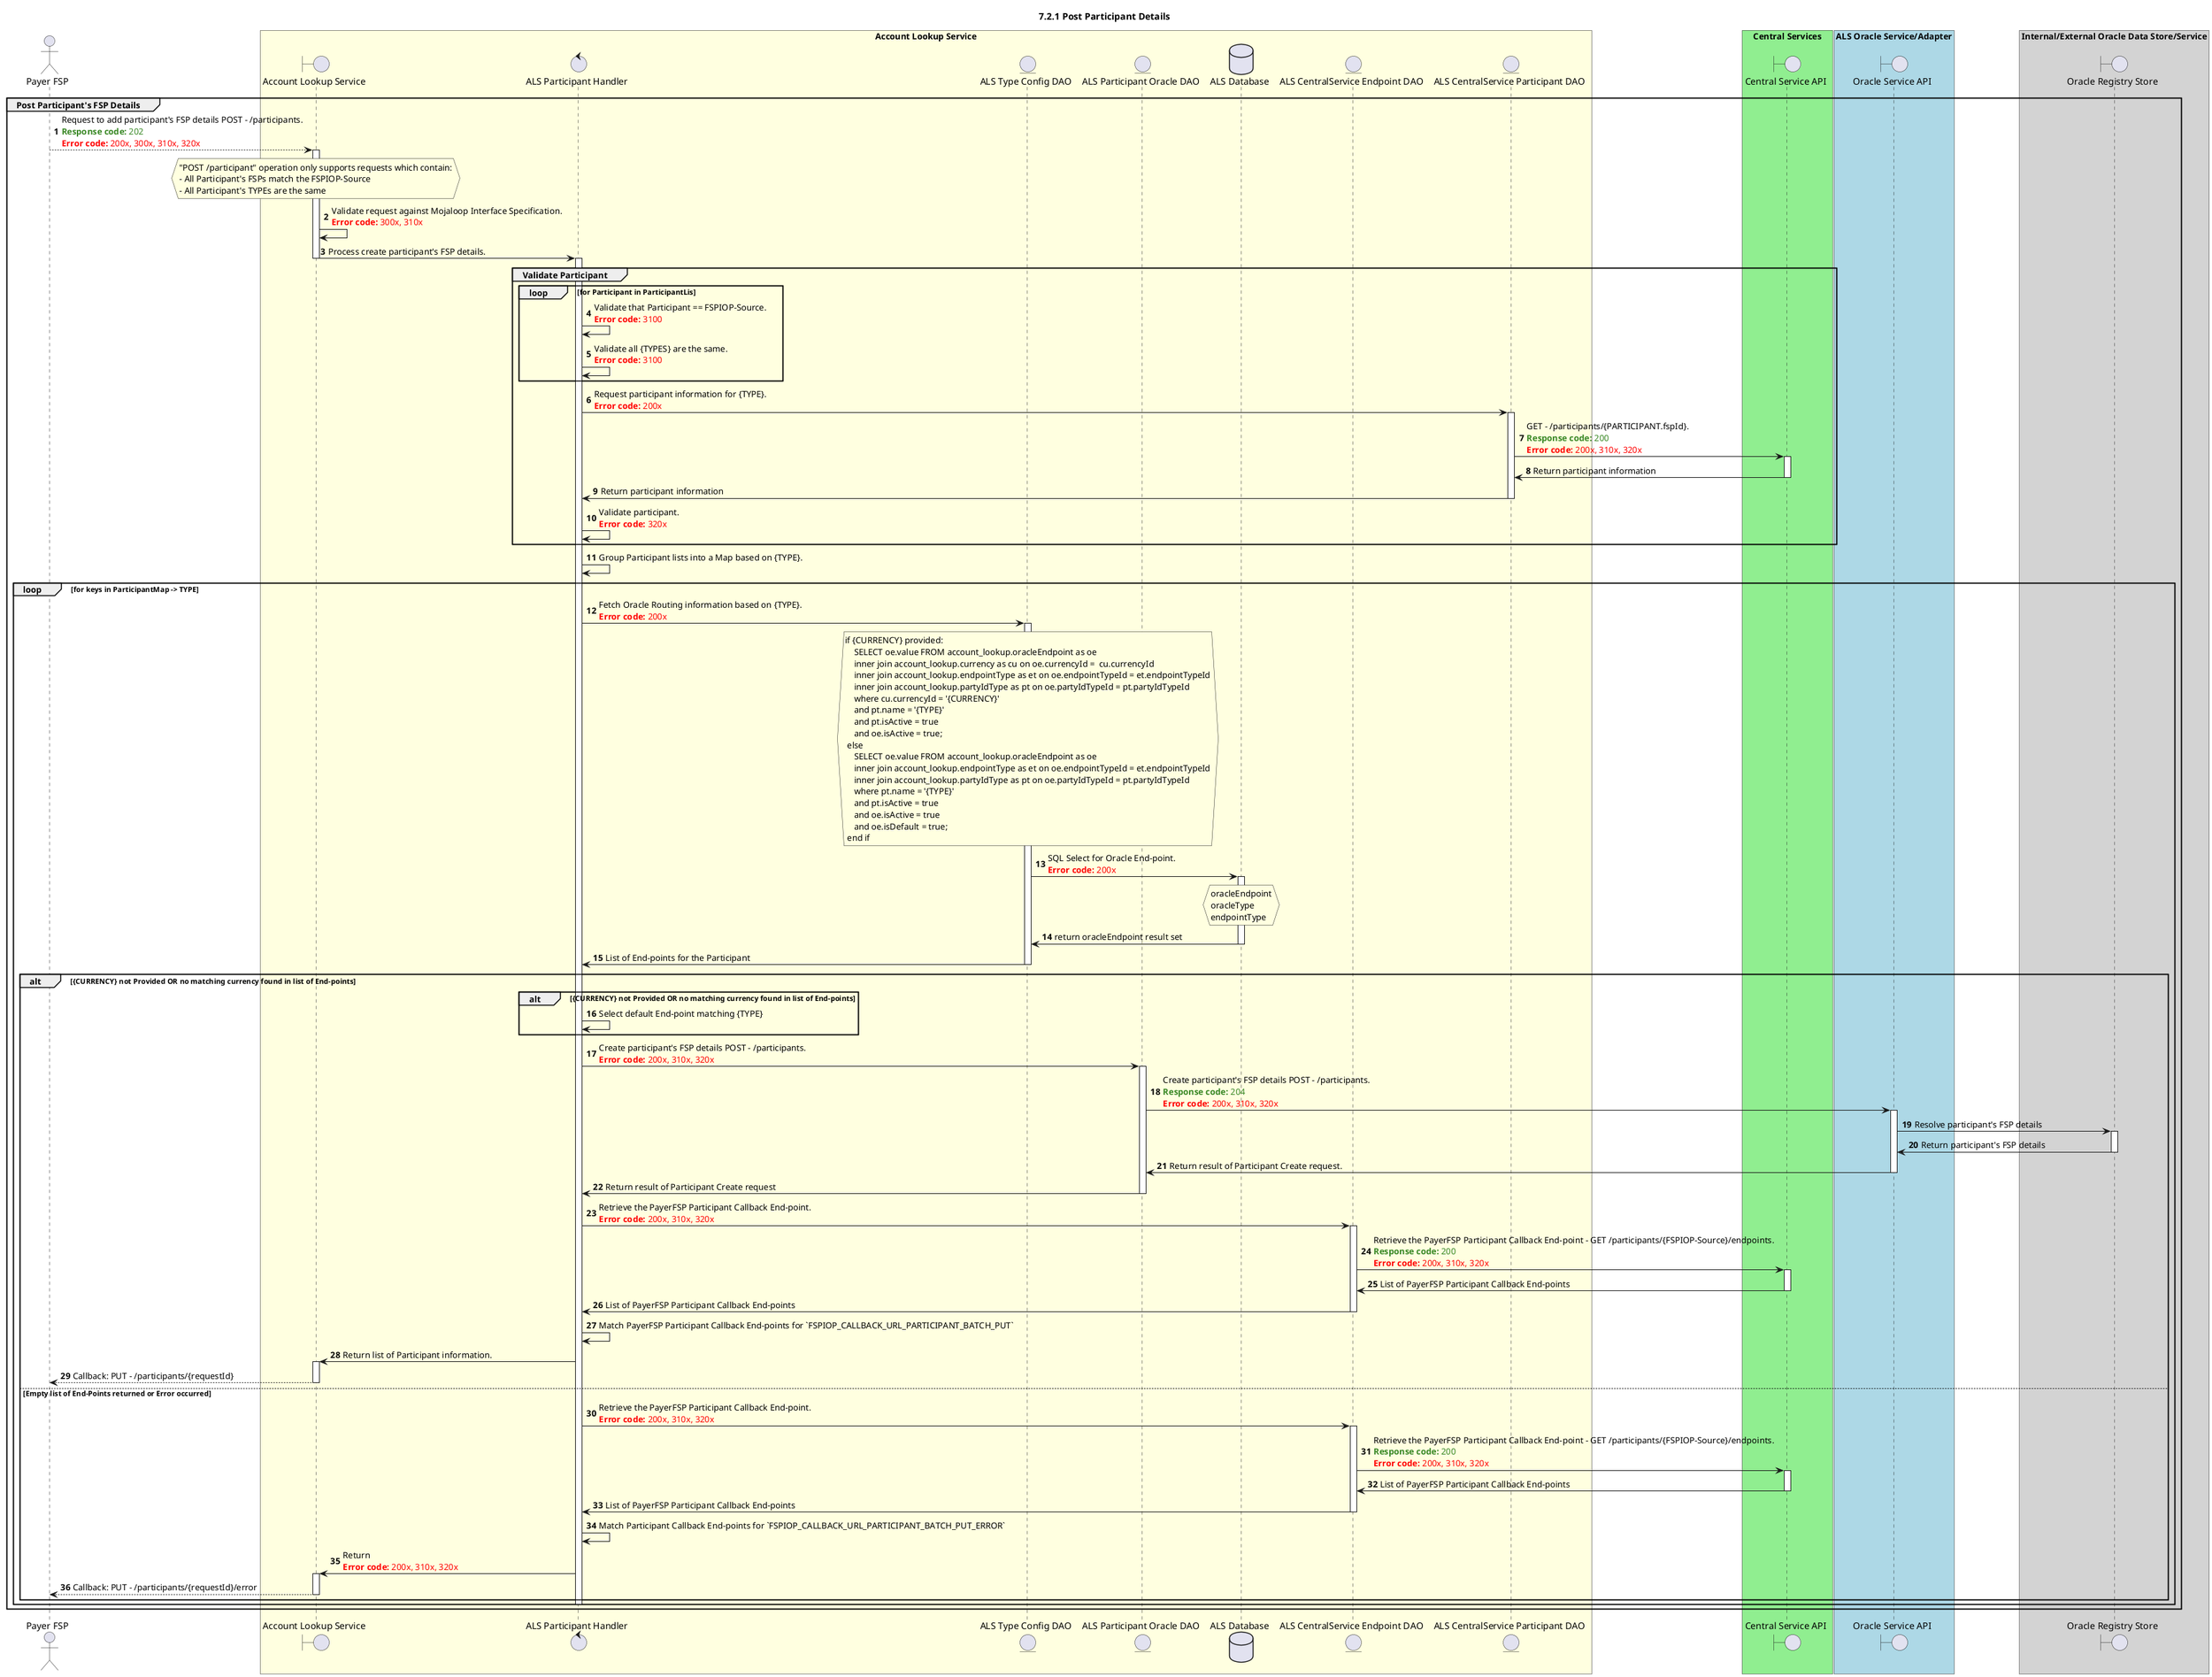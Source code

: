 /'*****
 License
 --------------
 Copyright © 2017 Bill & Melinda Gates Foundation
 The Mojaloop files are made available by the Bill & Melinda Gates Foundation under the Apache License, Version 2.0 (the "License") and you may not use these files except in compliance with the License. You may obtain a copy of the License at
 http://www.apache.org/licenses/LICENSE-2.0
 Unless required by applicable law or agreed to in writing, the Mojaloop files are distributed on an "AS IS" BASIS, WITHOUT WARRANTIES OR CONDITIONS OF ANY KIND, either express or implied. See the License for the specific language governing permissions and limitations under the License.
 Contributors
 --------------
 This is the official list of the Mojaloop project contributors for this file.
 Names of the original copyright holders (individuals or organizations)
 should be listed with a '*' in the first column. People who have
 contributed from an organization can be listed under the organization
 that actually holds the copyright for their contributions (see the
 Gates Foundation organization for an example). Those individuals should have
 their names indented and be marked with a '-'. Email address can be added
 optionally within square brackets <email>.
 * Gates Foundation
 - Name Surname <name.surname@gatesfoundation.com>

 * Rajiv Mothilal <rajiv.mothilal@modusbox.com>
 --------------
 ******'/


@startuml
' declate title
title 7.2.1 Post Participant Details

autonumber
' Actor Keys:
' boundary - APIs/Interfaces, etc
' entity - Database Access Objects
' database - Database Persistance Store

' declare actors
actor "Payer FSP" as PAYER_FSP
boundary "Account Lookup Service" as ALS_API
control "ALS Participant Handler" as ALS_PARTICIPANT_HANDLER
entity "ALS Type Config DAO" as ALS_TYPE_ENDPOINT_CONFIG_DAO
entity "ALS CentralService Endpoint DAO" as ALS_CENTRALSERVICE_ENDPOINT_CONFIG_DAO
entity "ALS CentralService Participant DAO" as ALS_CENTRALSERVICE_PARTICIPANT_DAO
entity "ALS Participant Oracle DAO" as ALS_PARTICIPANT_ORACLE_DAO
database "ALS Database" as ALS_DB
boundary "Oracle Service API" as ORACLE_API
boundary "Oracle Registry Store" as ORACLE_STORE
boundary "Central Service API" as CENTRALSERVICE_API

box "Account Lookup Service" #LightYellow
participant ALS_API
participant ALS_PARTICIPANT_HANDLER
participant ALS_TYPE_ENDPOINT_CONFIG_DAO
participant ALS_PARTICIPANT_ORACLE_DAO
participant ALS_DB
participant ALS_CENTRALSERVICE_ENDPOINT_CONFIG_DAO
participant ALS_CENTRALSERVICE_PARTICIPANT_DAO
end box

box "Central Services" #LightGreen
participant CENTRALSERVICE_API
end box

box "ALS Oracle Service/Adapter" #LightBlue
participant ORACLE_API
end box

box "Internal/External Oracle Data Store/Service" #LightGrey
participant ORACLE_STORE
end box

' START OF FLOW

group Post Participant's FSP Details
    PAYER_FSP --> ALS_API: Request to add participant's FSP details POST - /participants. \n<color #388724><b>Response code:</b> 202</color> \n<color #FF0000><b>Error code:</b> 200x, 300x, 310x, 320x</color>
    hnote over ALS_API #lightyellow
            "POST /participant" operation only supports requests which contain:
            - All Participant's FSPs match the FSPIOP-Source
            - All Participant's TYPEs are the same
    end note
    activate ALS_API
    ALS_API -> ALS_API: Validate request against Mojaloop Interface Specification. \n<color #FF0000><b>Error code:</b> 300x, 310x</color>

    ALS_API -> ALS_PARTICIPANT_HANDLER: Process create participant's FSP details.
    deactivate ALS_API
    activate ALS_PARTICIPANT_HANDLER


    '********************* Validate Participant - START ************************
    group Validate Participant
        loop for Participant in ParticipantLis

            ALS_PARTICIPANT_HANDLER -> ALS_PARTICIPANT_HANDLER: Validate that Participant == FSPIOP-Source. \n<color #FF0000><b>Error code:</b> 3100</color>
            ALS_PARTICIPANT_HANDLER -> ALS_PARTICIPANT_HANDLER: Validate all {TYPES} are the same. \n<color #FF0000><b>Error code:</b> 3100</color>

        end loop

        ALS_PARTICIPANT_HANDLER -> ALS_CENTRALSERVICE_PARTICIPANT_DAO: Request participant information for {TYPE}. \n<color #FF0000><b>Error code:</b> 200x</color>
        activate ALS_CENTRALSERVICE_PARTICIPANT_DAO

        ALS_CENTRALSERVICE_PARTICIPANT_DAO -> CENTRALSERVICE_API: GET - /participants/{PARTICIPANT.fspId}. \n<color #388724><b>Response code:</b> 200</color> \n<color #FF0000><b>Error code:</b> 200x, 310x, 320x</color>
        activate CENTRALSERVICE_API
        CENTRALSERVICE_API -> ALS_CENTRALSERVICE_PARTICIPANT_DAO: Return participant information
        deactivate CENTRALSERVICE_API

        ALS_CENTRALSERVICE_PARTICIPANT_DAO -> ALS_PARTICIPANT_HANDLER: Return participant information

        deactivate ALS_CENTRALSERVICE_PARTICIPANT_DAO

        ALS_PARTICIPANT_HANDLER -> ALS_PARTICIPANT_HANDLER: Validate participant. \n<color #FF0000><b>Error code:</b> 320x</color>
    end group
    '********************* Validate Participant - END ************************

    '********************* Sort into Participant buckets based on {TYPE} - START ************************
    ALS_PARTICIPANT_HANDLER -> ALS_PARTICIPANT_HANDLER: Group Participant lists into a Map based on {TYPE}.

    '********************* Sort into Participant buckets based on {TYPE} - END ************************

    loop for keys in ParticipantMap -> TYPE

        '********************* Fetch Oracle Routing Information - START ************************

        ALS_PARTICIPANT_HANDLER -> ALS_TYPE_ENDPOINT_CONFIG_DAO: Fetch Oracle Routing information based on {TYPE}. \n<color #FF0000><b>Error code:</b> 200x</color>
        activate ALS_TYPE_ENDPOINT_CONFIG_DAO

        hnote over ALS_TYPE_ENDPOINT_CONFIG_DAO #lightyellow
            if {CURRENCY} provided:
                SELECT oe.value FROM account_lookup.oracleEndpoint as oe
                inner join account_lookup.currency as cu on oe.currencyId =  cu.currencyId
                inner join account_lookup.endpointType as et on oe.endpointTypeId = et.endpointTypeId
                inner join account_lookup.partyIdType as pt on oe.partyIdTypeId = pt.partyIdTypeId
                where cu.currencyId = '{CURRENCY}'
                and pt.name = '{TYPE}'
                and pt.isActive = true
                and oe.isActive = true;
             else
                SELECT oe.value FROM account_lookup.oracleEndpoint as oe
                inner join account_lookup.endpointType as et on oe.endpointTypeId = et.endpointTypeId
                inner join account_lookup.partyIdType as pt on oe.partyIdTypeId = pt.partyIdTypeId
                where pt.name = '{TYPE}'
                and pt.isActive = true
                and oe.isActive = true
                and oe.isDefault = true;
             end if
        end note

        ALS_TYPE_ENDPOINT_CONFIG_DAO -> ALS_DB: SQL Select for Oracle End-point. \n<color #FF0000><b>Error code:</b> 200x</color>

        activate ALS_DB
            hnote over ALS_DB #lightyellow
                    oracleEndpoint
                    oracleType
                    endpointType
            end note
        ALS_DB -> ALS_TYPE_ENDPOINT_CONFIG_DAO: return oracleEndpoint result set
        deactivate ALS_DB

        ALS_TYPE_ENDPOINT_CONFIG_DAO -> ALS_PARTICIPANT_HANDLER: List of End-points for the Participant
        deactivate ALS_TYPE_ENDPOINT_CONFIG_DAO

        '********************* Fetch Oracle Routing Information - END ************************

        alt {CURRENCY} not Provided OR no matching currency found in list of End-points
            alt {CURRENCY} not Provided OR no matching currency found in list of End-points
                ALS_PARTICIPANT_HANDLER -> ALS_PARTICIPANT_HANDLER: Select default End-point matching {TYPE}
            end alt

            '********************* Create Participant Information - START ************************

            ALS_PARTICIPANT_HANDLER -> ALS_PARTICIPANT_ORACLE_DAO: Create participant's FSP details POST - /participants. \n<color #FF0000><b>Error code:</b> 200x, 310x, 320x</color>
            activate ALS_PARTICIPANT_ORACLE_DAO
            ALS_PARTICIPANT_ORACLE_DAO -> ORACLE_API: Create participant's FSP details POST - /participants. \n<color #388724><b>Response code:</b> 204</color> \n<color #FF0000><b>Error code:</b> 200x, 310x, 320x</color>
            activate ORACLE_API

            ORACLE_API -> ORACLE_STORE: Resolve participant's FSP details
            activate ORACLE_STORE
            ORACLE_STORE -> ORACLE_API: Return participant's FSP details
            deactivate ORACLE_STORE

            ORACLE_API -> ALS_PARTICIPANT_ORACLE_DAO: Return result of Participant Create request.
            deactivate ORACLE_API

            ALS_PARTICIPANT_ORACLE_DAO -> ALS_PARTICIPANT_HANDLER: Return result of Participant Create request
            deactivate ALS_PARTICIPANT_ORACLE_DAO

            '********************* Create Participant Information - END ************************

            '********************* Get PayerFSP Participant Information - START ************************

            ALS_PARTICIPANT_HANDLER -> ALS_CENTRALSERVICE_ENDPOINT_CONFIG_DAO: Retrieve the PayerFSP Participant Callback End-point. \n<color #FF0000><b>Error code:</b> 200x, 310x, 320x</color>
            activate ALS_CENTRALSERVICE_ENDPOINT_CONFIG_DAO
            ALS_CENTRALSERVICE_ENDPOINT_CONFIG_DAO -> CENTRALSERVICE_API: Retrieve the PayerFSP Participant Callback End-point - GET /participants/{FSPIOP-Source}/endpoints. \n<color #388724><b>Response code:</b> 200</color> \n<color #FF0000><b>Error code:</b> 200x, 310x, 320x</color>
            activate CENTRALSERVICE_API
            CENTRALSERVICE_API -> ALS_CENTRALSERVICE_ENDPOINT_CONFIG_DAO: List of PayerFSP Participant Callback End-points
            deactivate CENTRALSERVICE_API
            ALS_CENTRALSERVICE_ENDPOINT_CONFIG_DAO -> ALS_PARTICIPANT_HANDLER: List of PayerFSP Participant Callback End-points
            deactivate ALS_CENTRALSERVICE_ENDPOINT_CONFIG_DAO

            ALS_PARTICIPANT_HANDLER -> ALS_PARTICIPANT_HANDLER: Match PayerFSP Participant Callback End-points for `FSPIOP_CALLBACK_URL_PARTICIPANT_BATCH_PUT`

            '********************* Get PayerFSP Participant Information - END ************************

            ALS_PARTICIPANT_HANDLER -> ALS_API: Return list of Participant information.

            activate ALS_API
            ALS_API --> PAYER_FSP: Callback: PUT - /participants/{requestId}
            deactivate ALS_API

        else Empty list of End-Points returned or Error occurred

            '********************* Get PayerFSP Participant Information - START ************************

            ALS_PARTICIPANT_HANDLER -> ALS_CENTRALSERVICE_ENDPOINT_CONFIG_DAO: Retrieve the PayerFSP Participant Callback End-point. \n<color #FF0000><b>Error code:</b> 200x, 310x, 320x</color>
            activate ALS_CENTRALSERVICE_ENDPOINT_CONFIG_DAO
            ALS_CENTRALSERVICE_ENDPOINT_CONFIG_DAO -> CENTRALSERVICE_API: Retrieve the PayerFSP Participant Callback End-point - GET /participants/{FSPIOP-Source}/endpoints. \n<color #388724><b>Response code:</b> 200</color> \n<color #FF0000><b>Error code:</b> 200x, 310x, 320x</color>
            activate CENTRALSERVICE_API
            CENTRALSERVICE_API -> ALS_CENTRALSERVICE_ENDPOINT_CONFIG_DAO: List of PayerFSP Participant Callback End-points
            deactivate CENTRALSERVICE_API
            ALS_CENTRALSERVICE_ENDPOINT_CONFIG_DAO -> ALS_PARTICIPANT_HANDLER: List of PayerFSP Participant Callback End-points
            deactivate ALS_CENTRALSERVICE_ENDPOINT_CONFIG_DAO

            ALS_PARTICIPANT_HANDLER -> ALS_PARTICIPANT_HANDLER: Match Participant Callback End-points for `FSPIOP_CALLBACK_URL_PARTICIPANT_BATCH_PUT_ERROR`

            '********************* Get PayerFSP Participant Information - END ************************

            ALS_PARTICIPANT_HANDLER -> ALS_API: Return \n<color #FF0000><b>Error code:</b> 200x, 310x, 320x</color>
            activate ALS_API
            ALS_API --> PAYER_FSP: Callback: PUT - /participants/{requestId}/error
            deactivate ALS_API
        end alt

        deactivate ALS_PARTICIPANT_HANDLER
    end loop
end
@enduml
